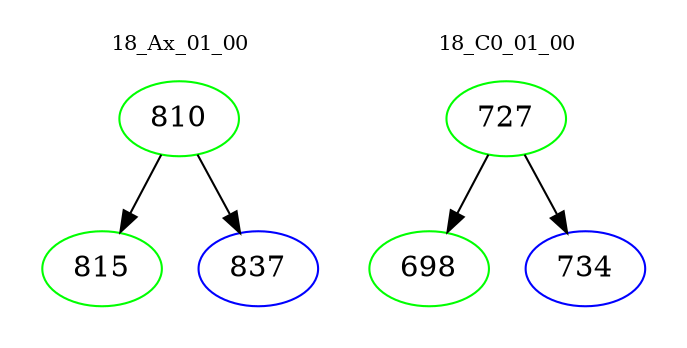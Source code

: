 digraph{
subgraph cluster_0 {
color = white
label = "18_Ax_01_00";
fontsize=10;
T0_810 [label="810", color="green"]
T0_810 -> T0_815 [color="black"]
T0_815 [label="815", color="green"]
T0_810 -> T0_837 [color="black"]
T0_837 [label="837", color="blue"]
}
subgraph cluster_1 {
color = white
label = "18_C0_01_00";
fontsize=10;
T1_727 [label="727", color="green"]
T1_727 -> T1_698 [color="black"]
T1_698 [label="698", color="green"]
T1_727 -> T1_734 [color="black"]
T1_734 [label="734", color="blue"]
}
}
